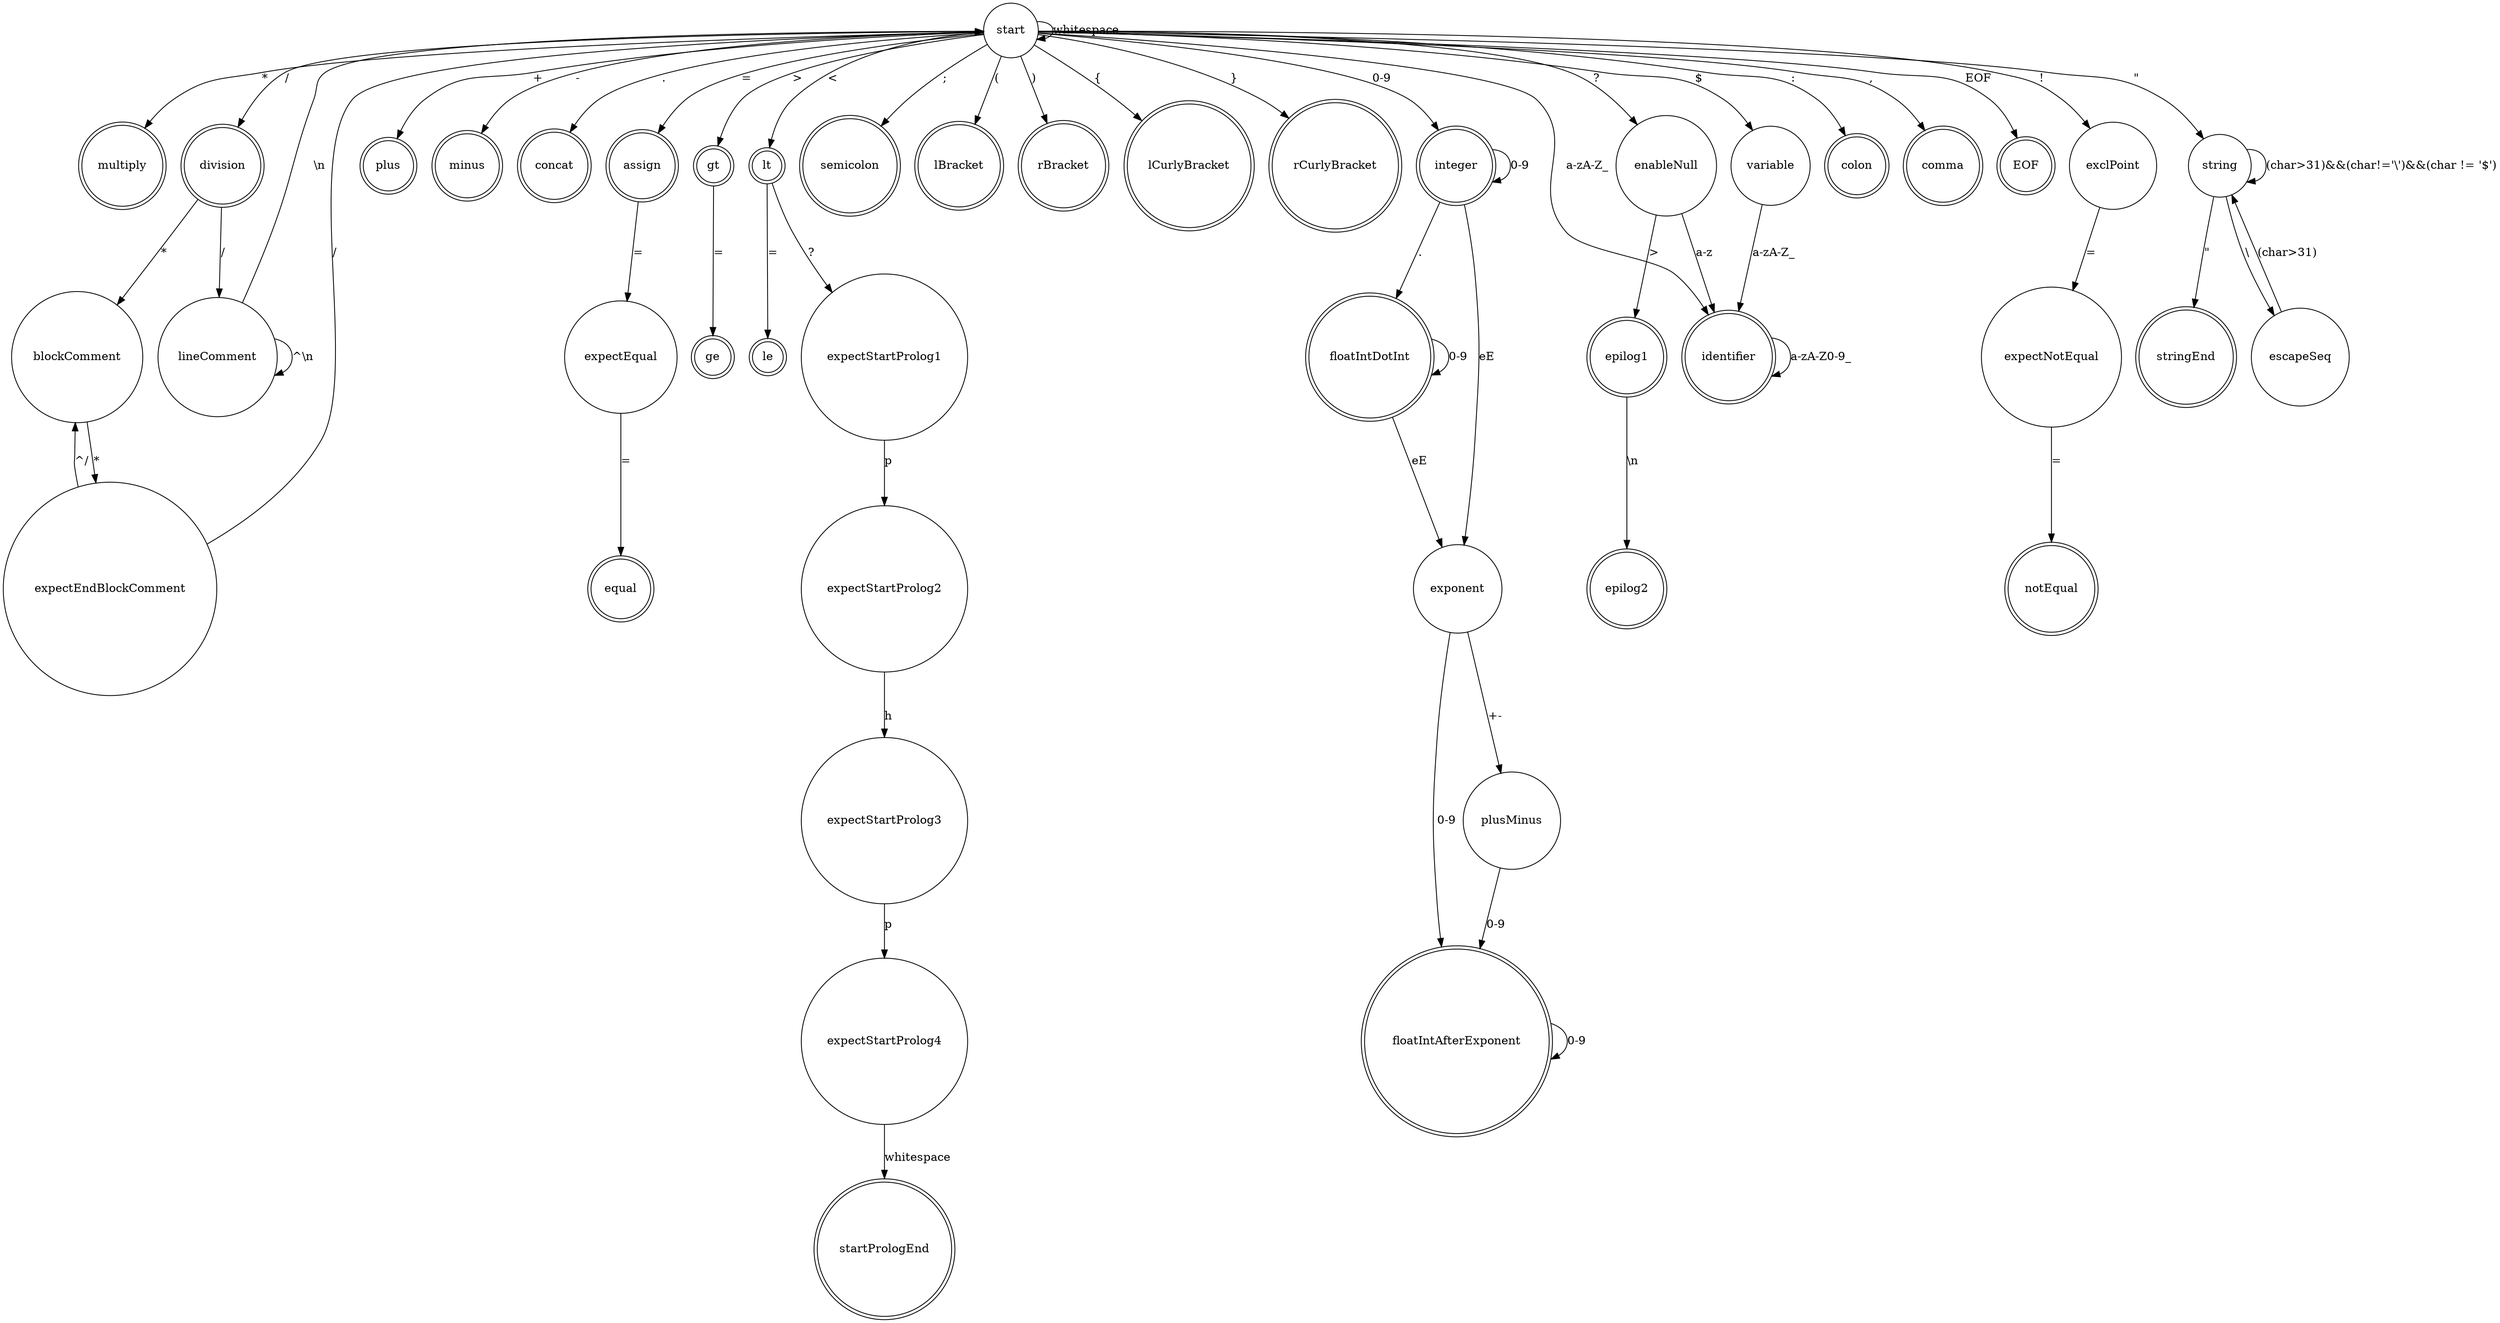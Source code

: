 digraph G {
    node [shape = circle;];
    subgraph {
        node [shape = doublecircle;];
        multiply;
        division;
        plus;
        minus;
        concat;
        assign;
        equal;
        gt;
        ge;
        lt;
        le;
        semicolon;
        lBracket;
        rBracket;
        lCurlyBracket;
        rCurlyBracket;
        notEqual;
        integer;
        floatIntDotInt;
        floatIntAfterExponent;
        stringEnd;
        startPrologEnd;
        epilog1;
        epilog2;
        identifier;
        colon;
        comma;
        EOF;
    }
    
    start -> multiply [label = "*";];
    
    start -> division [label = "/";];
    division -> lineComment [label = "/";];
    lineComment -> lineComment [label = "^\\n";];
    lineComment -> start [label = "\\n";];
    division -> blockComment [label = "*";];
    blockComment -> expectEndBlockComment [label = "*";];
    expectEndBlockComment -> blockComment [label = "^/";];
    expectEndBlockComment -> start [label = "/";];
    
    start -> plus [label = "+";];
    
    start -> minus [label = "-";];
    
    start -> concat [label = ".";];
    
    start -> comma [label = ",";];
    
    start -> assign [label = "=";];
    assign -> expectEqual [label = "=";];
    expectEqual -> equal [label = "=";];
    
    start -> gt [label = ">";];
    gt -> ge [label = "=";];
    
    start -> lt [label = "<";];
    lt -> le [label = "=";];
    lt -> expectStartProlog1 [label = "?";];
    expectStartProlog1 -> expectStartProlog2 [label = "p";];
    expectStartProlog2 -> expectStartProlog3 [label = "h";];
    expectStartProlog3 -> expectStartProlog4 [label = "p";];
    expectStartProlog4 -> startPrologEnd [label = "whitespace";];
    
    start -> enableNull [label = "?";];
    enableNull -> identifier [label = "a-z";];
    // after ? we expect indetifier type, which is always only lower-case
    enableNull -> epilog1 [label = ">";];
    epilog1 -> epilog2 [label = "\\n";];
    
    start -> exclPoint [label = "!";];
    exclPoint -> expectNotEqual [label = "=";];
    expectNotEqual -> notEqual [label = "=";];
    
    start -> semicolon [label = ";";];
    
    start -> lBracket [label = "(";];
    
    start -> rBracket [label = ")";];
    
    start -> lCurlyBracket [label = "{";];
    
    start -> rCurlyBracket [label = "}";];
    
    start -> integer [label = "0-9";];
    integer -> integer [label = "0-9";];
    integer -> floatIntDotInt [label = ".";];
    floatIntDotInt -> floatIntDotInt [label = "0-9";];
    integer -> exponent [label = "eE";];
    exponent -> plusMinus [label = "+-";];
    plusMinus -> floatIntAfterExponent [label = "0-9";];
    exponent -> floatIntAfterExponent [label = "0-9";];
    floatIntAfterExponent -> floatIntAfterExponent [label = "0-9";];
    floatIntDotInt -> exponent [label = "eE";];
    
    start -> string [label = "\"";];
    string -> string [label = "(char>31)&&(char!='\\')&&(char != '$')";];
    string -> escapeSeq [label = "\\";];
    escapeSeq -> string [label = "(char>31)";];
    string -> stringEnd [label = "\"";];
    
    start -> start [label = "whitespace";];
    
    start -> identifier [label = "a-zA-Z_";];
    identifier -> identifier [label = "a-zA-Z0-9_";];
    
    start -> colon [label = ":";];
    
    start -> variable [label = "$";];
    variable -> identifier [label = "a-zA-Z_";];
    
    start -> EOF [label = "EOF";];
}